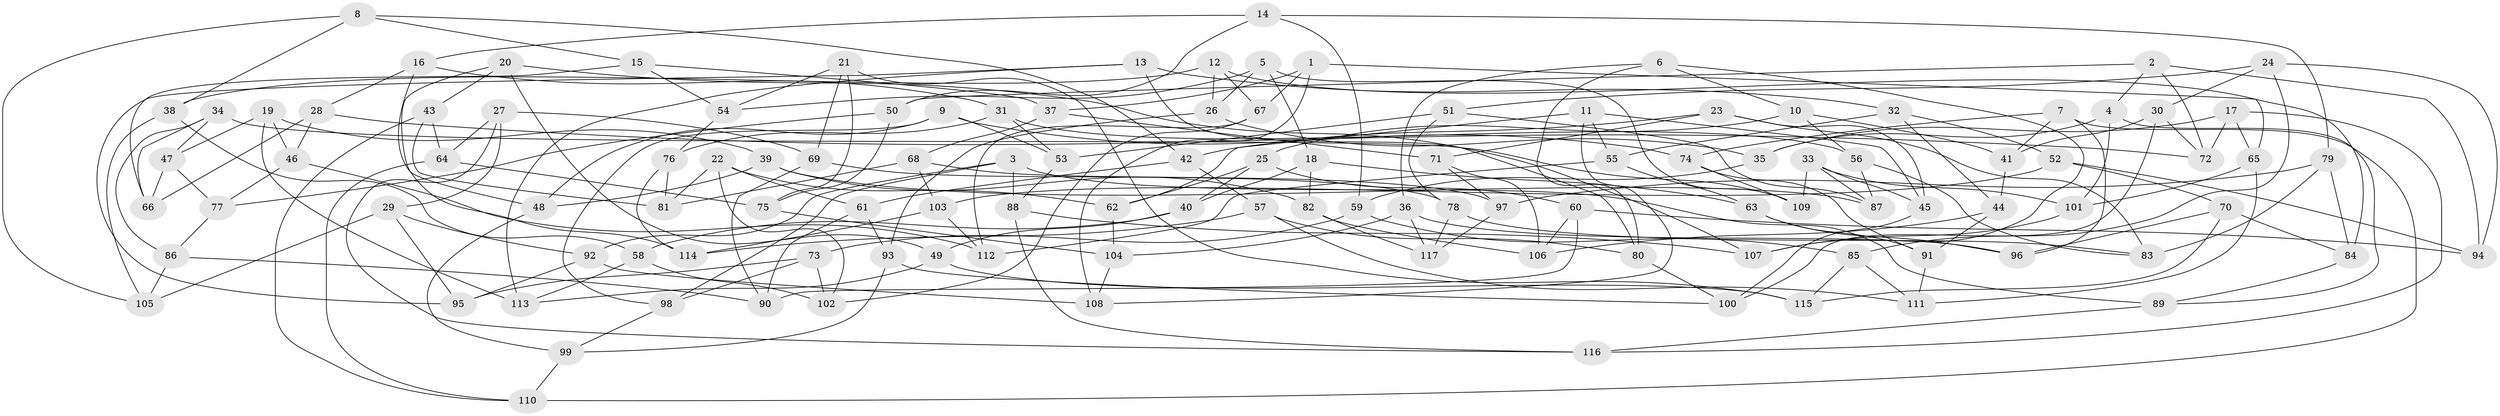 // coarse degree distribution, {6: 0.625, 4: 0.375}
// Generated by graph-tools (version 1.1) at 2025/24/03/03/25 07:24:28]
// undirected, 117 vertices, 234 edges
graph export_dot {
graph [start="1"]
  node [color=gray90,style=filled];
  1;
  2;
  3;
  4;
  5;
  6;
  7;
  8;
  9;
  10;
  11;
  12;
  13;
  14;
  15;
  16;
  17;
  18;
  19;
  20;
  21;
  22;
  23;
  24;
  25;
  26;
  27;
  28;
  29;
  30;
  31;
  32;
  33;
  34;
  35;
  36;
  37;
  38;
  39;
  40;
  41;
  42;
  43;
  44;
  45;
  46;
  47;
  48;
  49;
  50;
  51;
  52;
  53;
  54;
  55;
  56;
  57;
  58;
  59;
  60;
  61;
  62;
  63;
  64;
  65;
  66;
  67;
  68;
  69;
  70;
  71;
  72;
  73;
  74;
  75;
  76;
  77;
  78;
  79;
  80;
  81;
  82;
  83;
  84;
  85;
  86;
  87;
  88;
  89;
  90;
  91;
  92;
  93;
  94;
  95;
  96;
  97;
  98;
  99;
  100;
  101;
  102;
  103;
  104;
  105;
  106;
  107;
  108;
  109;
  110;
  111;
  112;
  113;
  114;
  115;
  116;
  117;
  1 -- 108;
  1 -- 65;
  1 -- 37;
  1 -- 67;
  2 -- 94;
  2 -- 4;
  2 -- 72;
  2 -- 50;
  3 -- 92;
  3 -- 88;
  3 -- 98;
  3 -- 89;
  4 -- 89;
  4 -- 35;
  4 -- 101;
  5 -- 18;
  5 -- 54;
  5 -- 26;
  5 -- 109;
  6 -- 10;
  6 -- 107;
  6 -- 36;
  6 -- 80;
  7 -- 110;
  7 -- 74;
  7 -- 41;
  7 -- 96;
  8 -- 42;
  8 -- 105;
  8 -- 38;
  8 -- 15;
  9 -- 74;
  9 -- 53;
  9 -- 48;
  9 -- 98;
  10 -- 41;
  10 -- 56;
  10 -- 25;
  11 -- 45;
  11 -- 62;
  11 -- 55;
  11 -- 108;
  12 -- 67;
  12 -- 84;
  12 -- 26;
  12 -- 38;
  13 -- 32;
  13 -- 113;
  13 -- 80;
  13 -- 95;
  14 -- 59;
  14 -- 16;
  14 -- 79;
  14 -- 50;
  15 -- 54;
  15 -- 37;
  15 -- 66;
  16 -- 48;
  16 -- 31;
  16 -- 28;
  17 -- 72;
  17 -- 65;
  17 -- 116;
  17 -- 35;
  18 -- 40;
  18 -- 82;
  18 -- 63;
  19 -- 46;
  19 -- 47;
  19 -- 39;
  19 -- 113;
  20 -- 43;
  20 -- 49;
  20 -- 107;
  20 -- 114;
  21 -- 54;
  21 -- 75;
  21 -- 69;
  21 -- 115;
  22 -- 61;
  22 -- 62;
  22 -- 102;
  22 -- 81;
  23 -- 71;
  23 -- 83;
  23 -- 45;
  23 -- 42;
  24 -- 94;
  24 -- 51;
  24 -- 85;
  24 -- 30;
  25 -- 40;
  25 -- 62;
  25 -- 60;
  26 -- 35;
  26 -- 93;
  27 -- 116;
  27 -- 29;
  27 -- 69;
  27 -- 64;
  28 -- 66;
  28 -- 72;
  28 -- 46;
  29 -- 92;
  29 -- 95;
  29 -- 105;
  30 -- 100;
  30 -- 72;
  30 -- 41;
  31 -- 56;
  31 -- 53;
  31 -- 76;
  32 -- 52;
  32 -- 44;
  32 -- 55;
  33 -- 45;
  33 -- 109;
  33 -- 101;
  33 -- 87;
  34 -- 86;
  34 -- 47;
  34 -- 66;
  34 -- 109;
  35 -- 59;
  36 -- 96;
  36 -- 117;
  36 -- 104;
  37 -- 71;
  37 -- 68;
  38 -- 105;
  38 -- 58;
  39 -- 87;
  39 -- 82;
  39 -- 48;
  40 -- 58;
  40 -- 49;
  41 -- 44;
  42 -- 57;
  42 -- 61;
  43 -- 110;
  43 -- 64;
  43 -- 81;
  44 -- 106;
  44 -- 91;
  45 -- 100;
  46 -- 77;
  46 -- 112;
  47 -- 66;
  47 -- 77;
  48 -- 99;
  49 -- 113;
  49 -- 115;
  50 -- 77;
  50 -- 75;
  51 -- 53;
  51 -- 87;
  51 -- 78;
  52 -- 70;
  52 -- 103;
  52 -- 94;
  53 -- 88;
  54 -- 76;
  55 -- 63;
  55 -- 112;
  56 -- 87;
  56 -- 83;
  57 -- 114;
  57 -- 111;
  57 -- 80;
  58 -- 113;
  58 -- 102;
  59 -- 73;
  59 -- 85;
  60 -- 90;
  60 -- 94;
  60 -- 106;
  61 -- 93;
  61 -- 90;
  62 -- 104;
  63 -- 91;
  63 -- 96;
  64 -- 75;
  64 -- 110;
  65 -- 111;
  65 -- 101;
  67 -- 112;
  67 -- 102;
  68 -- 97;
  68 -- 81;
  68 -- 103;
  69 -- 90;
  69 -- 78;
  70 -- 96;
  70 -- 115;
  70 -- 84;
  71 -- 106;
  71 -- 97;
  73 -- 95;
  73 -- 102;
  73 -- 98;
  74 -- 91;
  74 -- 109;
  75 -- 104;
  76 -- 114;
  76 -- 81;
  77 -- 86;
  78 -- 83;
  78 -- 117;
  79 -- 84;
  79 -- 83;
  79 -- 97;
  80 -- 100;
  82 -- 106;
  82 -- 117;
  84 -- 89;
  85 -- 115;
  85 -- 111;
  86 -- 90;
  86 -- 105;
  88 -- 116;
  88 -- 107;
  89 -- 116;
  91 -- 111;
  92 -- 95;
  92 -- 108;
  93 -- 99;
  93 -- 100;
  97 -- 117;
  98 -- 99;
  99 -- 110;
  101 -- 107;
  103 -- 114;
  103 -- 112;
  104 -- 108;
}
